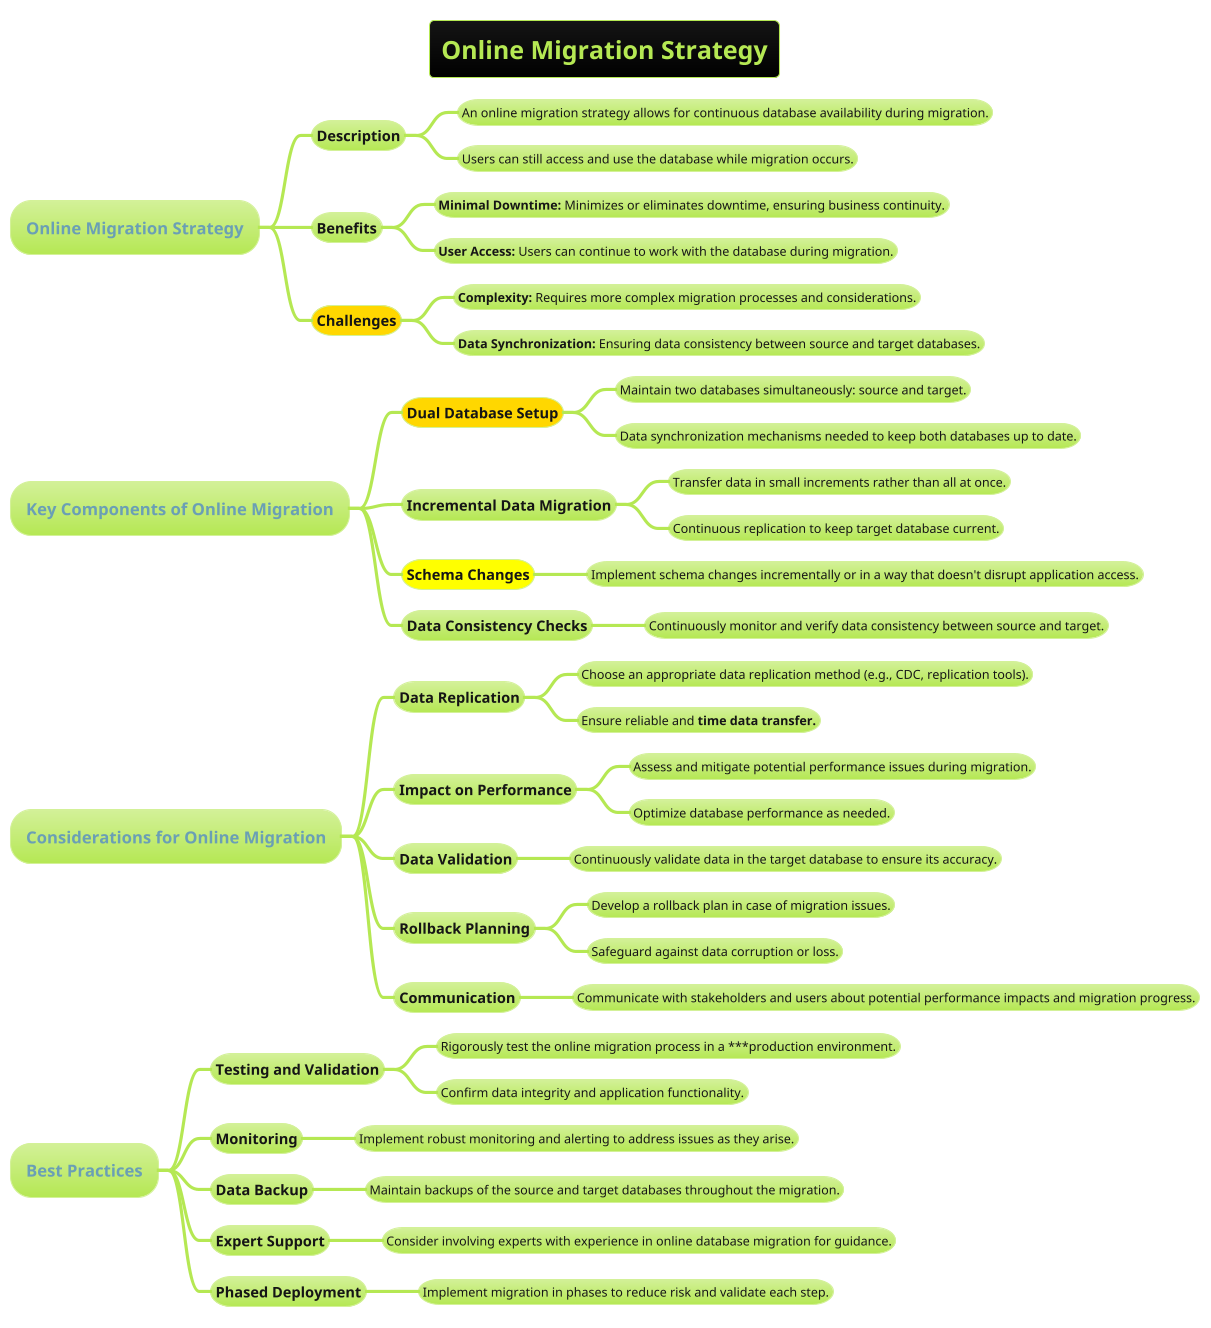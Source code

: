 @startmindmap
title =Online Migration Strategy
!theme hacker

* Online Migration Strategy
** Description
*** An online migration strategy allows for continuous database availability during migration.
*** Users can still access and use the database while migration occurs.

** Benefits
*** **Minimal Downtime:** Minimizes or eliminates downtime, ensuring business continuity.
*** **User Access:** Users can continue to work with the database during migration.

**[#gold] Challenges
*** **Complexity: **Requires more complex migration processes and considerations.
*** **Data Synchronization:** Ensuring data consistency between source and target databases.

* Key Components of Online Migration
**[#gold] Dual Database Setup
*** Maintain two databases simultaneously: source and target.
*** Data synchronization mechanisms needed to keep both databases up to date.

** Incremental Data Migration
*** Transfer data in small increments rather than all at once.
*** Continuous replication to keep target database current.

**[#yellow] Schema Changes
*** Implement schema changes incrementally or in a way that doesn't disrupt application access.

** Data Consistency Checks
*** Continuously monitor and verify data consistency between source and target.

* Considerations for Online Migration
** Data Replication
*** Choose an appropriate data replication method (e.g., CDC, replication tools).
*** Ensure reliable and **time data transfer.**

** Impact on Performance
*** Assess and mitigate potential performance issues during migration.
*** Optimize database performance as needed.

** Data Validation
*** Continuously validate data in the target database to ensure its accuracy.

** Rollback Planning
*** Develop a rollback plan in case of migration issues.
*** Safeguard against data corruption or loss.

** Communication
*** Communicate with stakeholders and users about potential performance impacts and migration progress.

* Best Practices
** Testing and Validation
*** Rigorously test the online migration process in a ***production environment.
*** Confirm data integrity and application functionality.

** Monitoring
*** Implement robust monitoring and alerting to address issues as they arise.

** Data Backup
*** Maintain backups of the source and target databases throughout the migration.

** Expert Support
*** Consider involving experts with experience in online database migration for guidance.

** Phased Deployment
*** Implement migration in phases to reduce risk and validate each step.

@endmindmap
